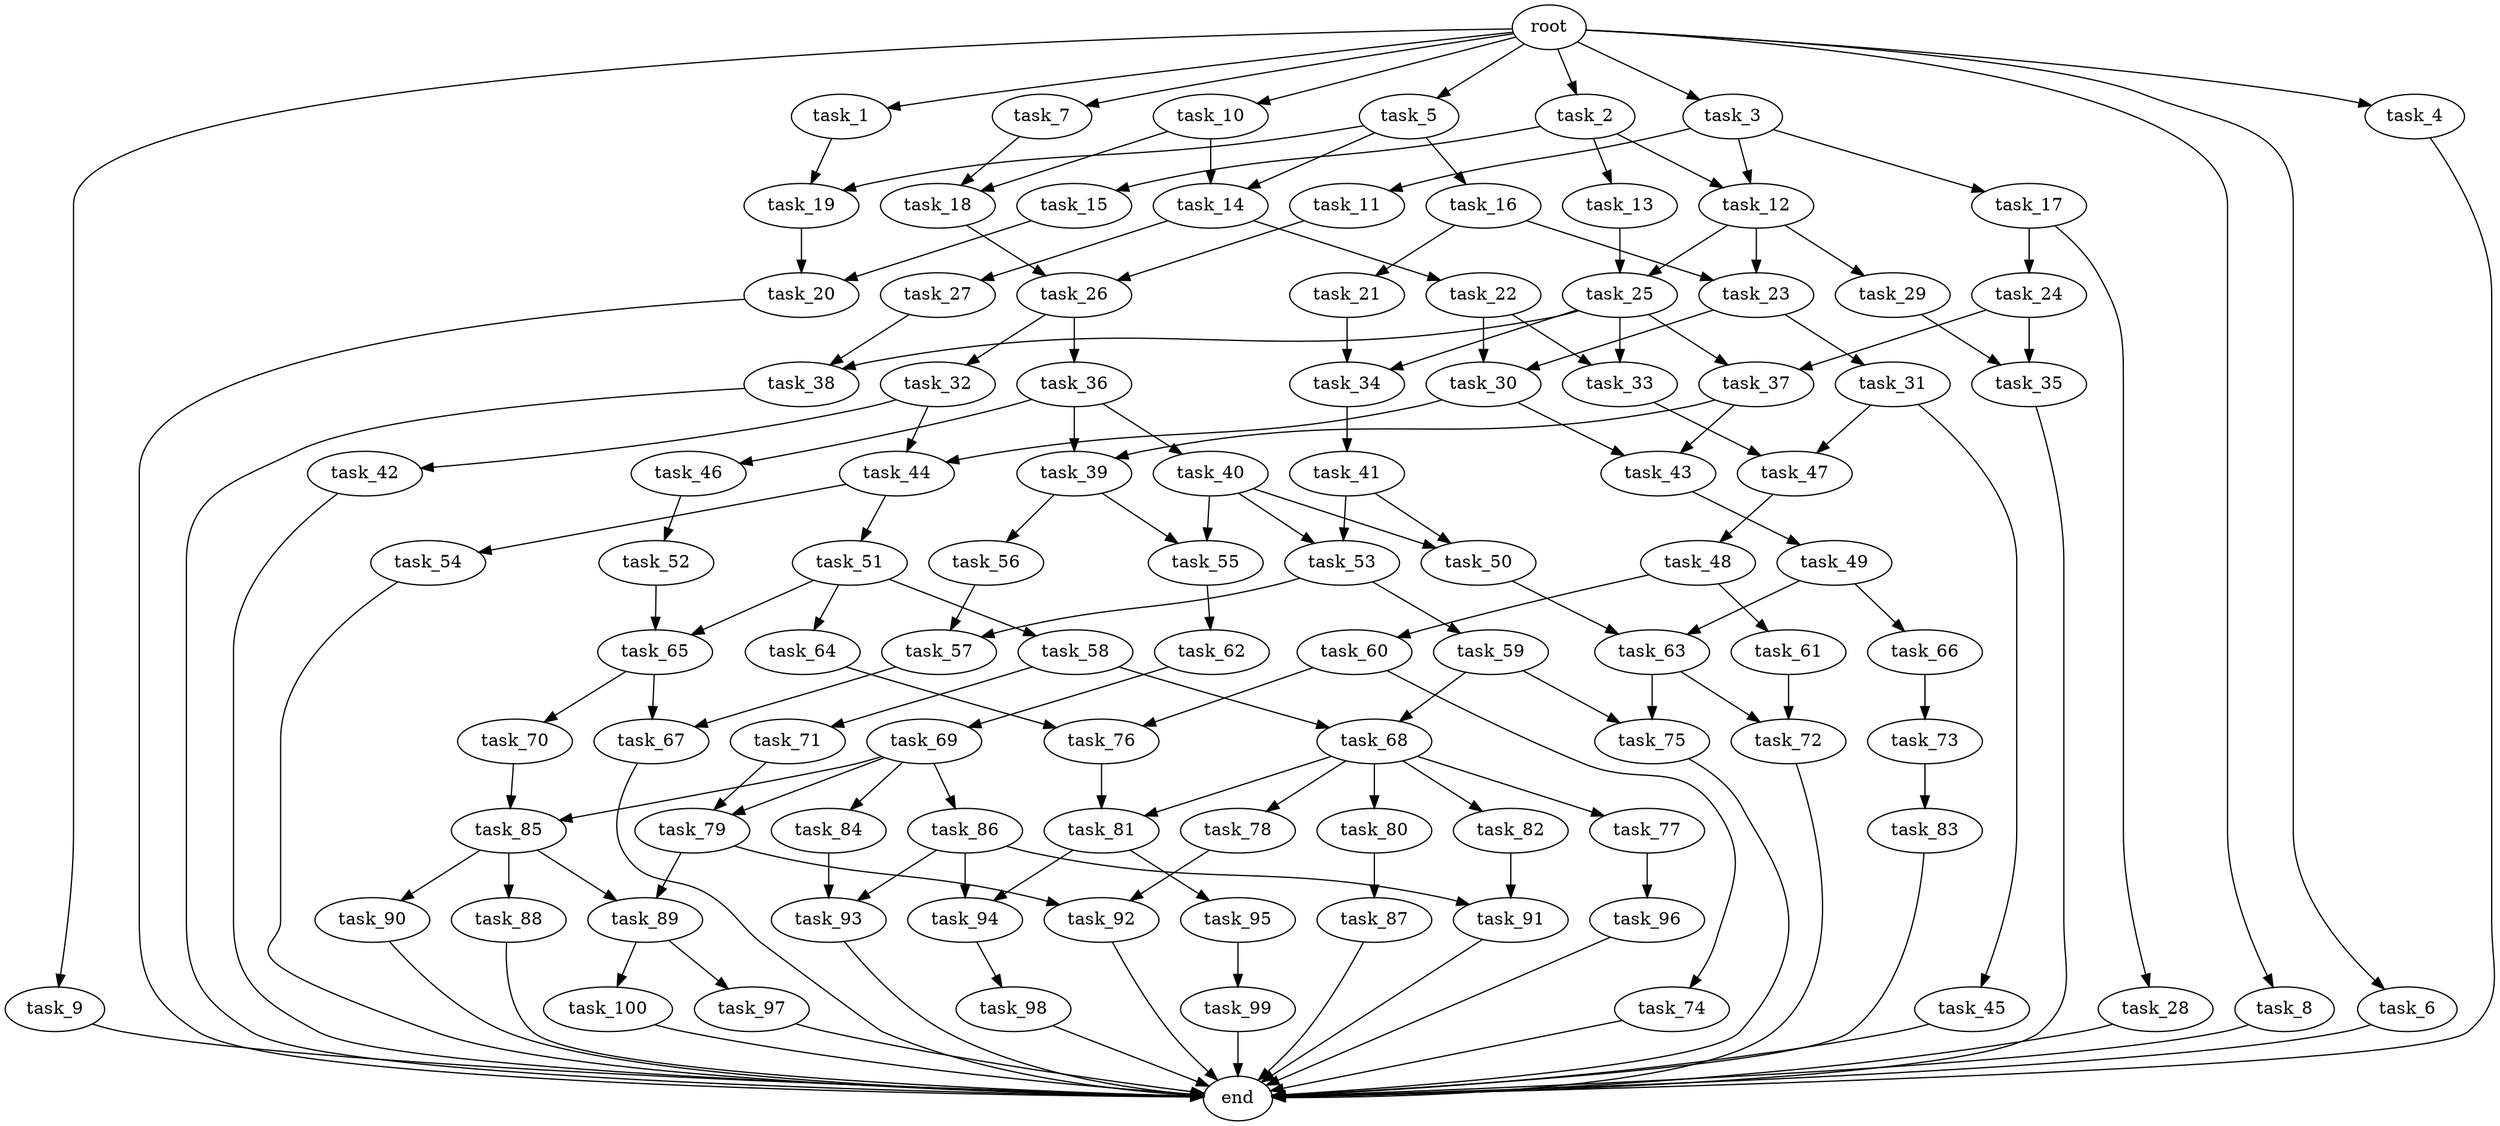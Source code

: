 digraph G {
  task_13 [size="1.742648e+09"];
  task_10 [size="4.161938e+09"];
  task_84 [size="1.253488e+09"];
  task_54 [size="6.589892e+08"];
  task_50 [size="4.095004e+09"];
  task_58 [size="2.373418e+08"];
  task_14 [size="3.423902e+09"];
  root [size="0.000000e+00"];
  task_68 [size="2.443613e+09"];
  task_15 [size="8.216325e+08"];
  task_1 [size="2.312046e+09"];
  task_82 [size="2.290357e+09"];
  task_35 [size="2.361191e+09"];
  task_17 [size="1.315846e+09"];
  task_79 [size="3.986685e+09"];
  task_24 [size="1.399163e+09"];
  task_7 [size="3.843146e+09"];
  task_37 [size="3.277982e+09"];
  task_69 [size="1.747512e+09"];
  task_87 [size="2.627613e+08"];
  task_16 [size="1.650009e+09"];
  task_25 [size="6.162006e+08"];
  task_22 [size="4.133697e+09"];
  task_99 [size="2.773521e+09"];
  task_9 [size="8.300609e+08"];
  task_12 [size="4.043248e+09"];
  task_38 [size="2.930540e+08"];
  task_8 [size="4.495630e+09"];
  task_62 [size="2.616638e+09"];
  task_93 [size="3.520247e+09"];
  task_48 [size="2.925381e+09"];
  task_20 [size="2.121275e+09"];
  task_65 [size="4.108106e+09"];
  task_41 [size="4.738396e+09"];
  task_2 [size="1.554854e+08"];
  task_85 [size="1.006698e+09"];
  task_33 [size="4.538167e+09"];
  task_43 [size="3.163413e+09"];
  task_52 [size="4.456190e+09"];
  task_56 [size="4.995063e+09"];
  task_98 [size="4.048483e+09"];
  task_90 [size="2.127032e+09"];
  task_5 [size="2.844423e+09"];
  task_29 [size="1.508414e+09"];
  task_44 [size="2.610665e+09"];
  task_59 [size="4.133956e+09"];
  task_26 [size="2.011813e+09"];
  task_67 [size="2.562621e+09"];
  task_34 [size="1.096265e+09"];
  task_23 [size="3.427286e+09"];
  task_42 [size="2.437055e+09"];
  task_80 [size="1.492211e+09"];
  task_31 [size="2.871128e+09"];
  task_36 [size="4.805006e+09"];
  task_3 [size="2.435251e+09"];
  task_94 [size="3.531414e+09"];
  task_19 [size="1.714227e+09"];
  task_92 [size="3.116864e+09"];
  task_91 [size="4.324956e+09"];
  task_66 [size="2.968532e+09"];
  task_81 [size="9.069018e+08"];
  task_40 [size="2.206476e+09"];
  task_55 [size="6.321539e+08"];
  task_73 [size="4.847709e+08"];
  task_51 [size="1.518745e+09"];
  task_45 [size="3.106382e+09"];
  task_39 [size="4.909071e+09"];
  task_74 [size="3.532930e+09"];
  task_63 [size="2.483327e+08"];
  task_61 [size="1.331828e+09"];
  task_46 [size="1.393877e+09"];
  task_70 [size="3.389050e+09"];
  task_30 [size="4.087124e+09"];
  task_6 [size="4.528267e+09"];
  task_77 [size="2.672950e+09"];
  task_95 [size="4.605412e+09"];
  task_4 [size="2.033927e+08"];
  task_21 [size="2.380187e+08"];
  task_72 [size="2.966875e+08"];
  task_75 [size="3.273865e+09"];
  task_78 [size="7.122733e+08"];
  task_88 [size="3.221618e+09"];
  task_28 [size="4.928221e+09"];
  task_86 [size="1.569768e+09"];
  task_32 [size="9.919548e+07"];
  task_97 [size="7.762331e+08"];
  task_47 [size="1.593110e+09"];
  end [size="0.000000e+00"];
  task_71 [size="1.370537e+09"];
  task_89 [size="4.811037e+09"];
  task_49 [size="2.002488e+09"];
  task_53 [size="1.846733e+08"];
  task_100 [size="5.626887e+08"];
  task_57 [size="2.372117e+08"];
  task_96 [size="1.134304e+09"];
  task_64 [size="1.745350e+09"];
  task_83 [size="3.526270e+09"];
  task_27 [size="6.295503e+08"];
  task_11 [size="2.383877e+08"];
  task_76 [size="2.291688e+09"];
  task_18 [size="2.634975e+09"];
  task_60 [size="1.758135e+09"];

  task_13 -> task_25 [size="3.485297e+08"];
  task_10 -> task_14 [size="8.323875e+08"];
  task_10 -> task_18 [size="8.323875e+08"];
  task_84 -> task_93 [size="2.506977e+08"];
  task_54 -> end [size="1.000000e-12"];
  task_50 -> task_63 [size="4.095004e+08"];
  task_58 -> task_68 [size="4.746836e+07"];
  task_58 -> task_71 [size="4.746836e+07"];
  task_14 -> task_27 [size="3.423902e+08"];
  task_14 -> task_22 [size="3.423902e+08"];
  root -> task_1 [size="1.000000e-12"];
  root -> task_6 [size="1.000000e-12"];
  root -> task_8 [size="1.000000e-12"];
  root -> task_5 [size="1.000000e-12"];
  root -> task_7 [size="1.000000e-12"];
  root -> task_3 [size="1.000000e-12"];
  root -> task_10 [size="1.000000e-12"];
  root -> task_4 [size="1.000000e-12"];
  root -> task_9 [size="1.000000e-12"];
  root -> task_2 [size="1.000000e-12"];
  task_68 -> task_78 [size="2.443613e+08"];
  task_68 -> task_77 [size="2.443613e+08"];
  task_68 -> task_81 [size="2.443613e+08"];
  task_68 -> task_80 [size="2.443613e+08"];
  task_68 -> task_82 [size="2.443613e+08"];
  task_15 -> task_20 [size="1.643265e+08"];
  task_1 -> task_19 [size="4.624093e+08"];
  task_82 -> task_91 [size="4.580715e+08"];
  task_35 -> end [size="1.000000e-12"];
  task_17 -> task_24 [size="2.631692e+08"];
  task_17 -> task_28 [size="2.631692e+08"];
  task_79 -> task_92 [size="3.986685e+08"];
  task_79 -> task_89 [size="3.986685e+08"];
  task_24 -> task_37 [size="2.798327e+08"];
  task_24 -> task_35 [size="2.798327e+08"];
  task_7 -> task_18 [size="7.686293e+08"];
  task_37 -> task_39 [size="3.277982e+08"];
  task_37 -> task_43 [size="3.277982e+08"];
  task_69 -> task_85 [size="3.495024e+08"];
  task_69 -> task_79 [size="3.495024e+08"];
  task_69 -> task_84 [size="3.495024e+08"];
  task_69 -> task_86 [size="3.495024e+08"];
  task_87 -> end [size="1.000000e-12"];
  task_16 -> task_23 [size="3.300018e+08"];
  task_16 -> task_21 [size="3.300018e+08"];
  task_25 -> task_34 [size="6.162006e+07"];
  task_25 -> task_33 [size="6.162006e+07"];
  task_25 -> task_37 [size="6.162006e+07"];
  task_25 -> task_38 [size="6.162006e+07"];
  task_22 -> task_33 [size="8.267394e+08"];
  task_22 -> task_30 [size="8.267394e+08"];
  task_99 -> end [size="1.000000e-12"];
  task_9 -> end [size="1.000000e-12"];
  task_12 -> task_29 [size="4.043248e+08"];
  task_12 -> task_23 [size="4.043248e+08"];
  task_12 -> task_25 [size="4.043248e+08"];
  task_38 -> end [size="1.000000e-12"];
  task_8 -> end [size="1.000000e-12"];
  task_62 -> task_69 [size="5.233277e+08"];
  task_93 -> end [size="1.000000e-12"];
  task_48 -> task_61 [size="5.850762e+08"];
  task_48 -> task_60 [size="5.850762e+08"];
  task_20 -> end [size="1.000000e-12"];
  task_65 -> task_67 [size="4.108106e+08"];
  task_65 -> task_70 [size="4.108106e+08"];
  task_41 -> task_50 [size="9.476791e+08"];
  task_41 -> task_53 [size="9.476791e+08"];
  task_2 -> task_13 [size="3.109707e+07"];
  task_2 -> task_15 [size="3.109707e+07"];
  task_2 -> task_12 [size="3.109707e+07"];
  task_85 -> task_88 [size="1.006698e+08"];
  task_85 -> task_90 [size="1.006698e+08"];
  task_85 -> task_89 [size="1.006698e+08"];
  task_33 -> task_47 [size="4.538167e+08"];
  task_43 -> task_49 [size="3.163413e+08"];
  task_52 -> task_65 [size="8.912381e+08"];
  task_56 -> task_57 [size="9.990126e+08"];
  task_98 -> end [size="1.000000e-12"];
  task_90 -> end [size="1.000000e-12"];
  task_5 -> task_14 [size="5.688846e+08"];
  task_5 -> task_19 [size="5.688846e+08"];
  task_5 -> task_16 [size="5.688846e+08"];
  task_29 -> task_35 [size="3.016828e+08"];
  task_44 -> task_51 [size="2.610665e+08"];
  task_44 -> task_54 [size="2.610665e+08"];
  task_59 -> task_75 [size="8.267912e+08"];
  task_59 -> task_68 [size="8.267912e+08"];
  task_26 -> task_36 [size="2.011813e+08"];
  task_26 -> task_32 [size="2.011813e+08"];
  task_67 -> end [size="1.000000e-12"];
  task_34 -> task_41 [size="1.096265e+08"];
  task_23 -> task_31 [size="3.427286e+08"];
  task_23 -> task_30 [size="3.427286e+08"];
  task_42 -> end [size="1.000000e-12"];
  task_80 -> task_87 [size="2.984422e+08"];
  task_31 -> task_47 [size="5.742257e+08"];
  task_31 -> task_45 [size="5.742257e+08"];
  task_36 -> task_40 [size="9.610012e+08"];
  task_36 -> task_39 [size="9.610012e+08"];
  task_36 -> task_46 [size="9.610012e+08"];
  task_3 -> task_17 [size="4.870503e+08"];
  task_3 -> task_11 [size="4.870503e+08"];
  task_3 -> task_12 [size="4.870503e+08"];
  task_94 -> task_98 [size="3.531414e+08"];
  task_19 -> task_20 [size="1.714227e+08"];
  task_92 -> end [size="1.000000e-12"];
  task_91 -> end [size="1.000000e-12"];
  task_66 -> task_73 [size="5.937064e+08"];
  task_81 -> task_95 [size="9.069018e+07"];
  task_81 -> task_94 [size="9.069018e+07"];
  task_40 -> task_50 [size="4.412951e+08"];
  task_40 -> task_55 [size="4.412951e+08"];
  task_40 -> task_53 [size="4.412951e+08"];
  task_55 -> task_62 [size="6.321539e+07"];
  task_73 -> task_83 [size="9.695418e+07"];
  task_51 -> task_64 [size="3.037491e+08"];
  task_51 -> task_65 [size="3.037491e+08"];
  task_51 -> task_58 [size="3.037491e+08"];
  task_45 -> end [size="1.000000e-12"];
  task_39 -> task_55 [size="4.909071e+08"];
  task_39 -> task_56 [size="4.909071e+08"];
  task_74 -> end [size="1.000000e-12"];
  task_63 -> task_75 [size="2.483327e+07"];
  task_63 -> task_72 [size="2.483327e+07"];
  task_61 -> task_72 [size="2.663657e+08"];
  task_46 -> task_52 [size="2.787754e+08"];
  task_70 -> task_85 [size="6.778099e+08"];
  task_30 -> task_43 [size="4.087124e+08"];
  task_30 -> task_44 [size="4.087124e+08"];
  task_6 -> end [size="1.000000e-12"];
  task_77 -> task_96 [size="5.345900e+08"];
  task_95 -> task_99 [size="9.210825e+08"];
  task_4 -> end [size="1.000000e-12"];
  task_21 -> task_34 [size="4.760373e+07"];
  task_72 -> end [size="1.000000e-12"];
  task_75 -> end [size="1.000000e-12"];
  task_78 -> task_92 [size="1.424547e+08"];
  task_88 -> end [size="1.000000e-12"];
  task_28 -> end [size="1.000000e-12"];
  task_86 -> task_94 [size="3.139537e+08"];
  task_86 -> task_93 [size="3.139537e+08"];
  task_86 -> task_91 [size="3.139537e+08"];
  task_32 -> task_42 [size="1.983910e+07"];
  task_32 -> task_44 [size="1.983910e+07"];
  task_97 -> end [size="1.000000e-12"];
  task_47 -> task_48 [size="1.593110e+08"];
  task_71 -> task_79 [size="2.741074e+08"];
  task_89 -> task_97 [size="4.811037e+08"];
  task_89 -> task_100 [size="4.811037e+08"];
  task_49 -> task_66 [size="4.004976e+08"];
  task_49 -> task_63 [size="4.004976e+08"];
  task_53 -> task_59 [size="1.846733e+07"];
  task_53 -> task_57 [size="1.846733e+07"];
  task_100 -> end [size="1.000000e-12"];
  task_57 -> task_67 [size="2.372117e+07"];
  task_96 -> end [size="1.000000e-12"];
  task_64 -> task_76 [size="3.490700e+08"];
  task_83 -> end [size="1.000000e-12"];
  task_27 -> task_38 [size="1.259101e+08"];
  task_11 -> task_26 [size="4.767754e+07"];
  task_76 -> task_81 [size="2.291688e+08"];
  task_18 -> task_26 [size="2.634975e+08"];
  task_60 -> task_74 [size="3.516271e+08"];
  task_60 -> task_76 [size="3.516271e+08"];
}
